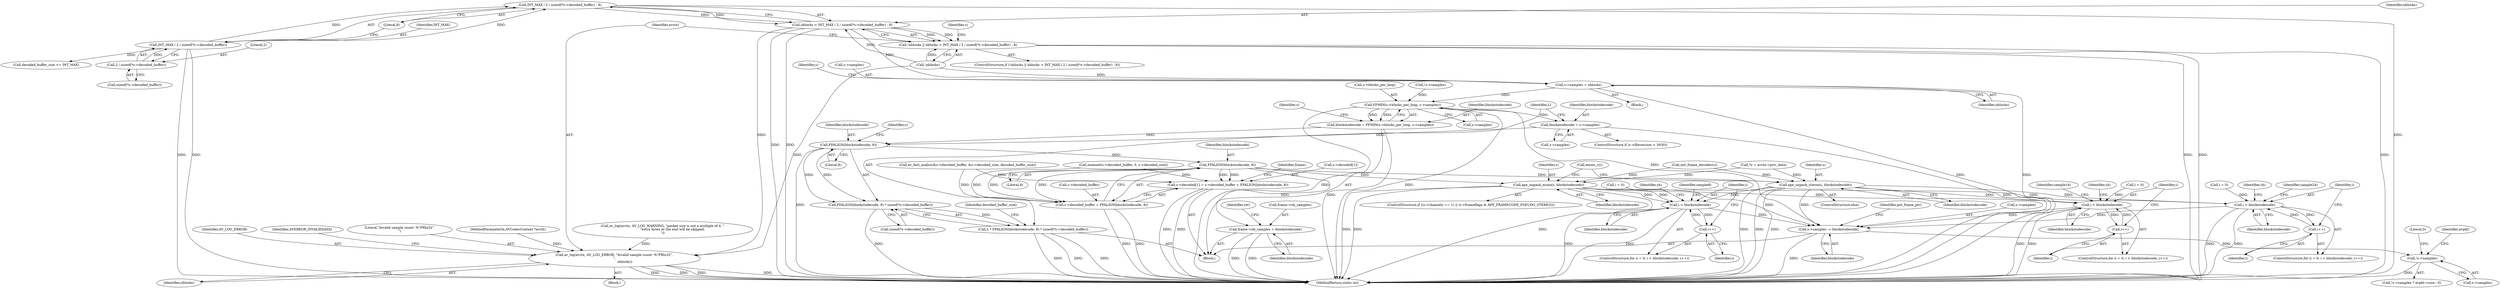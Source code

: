 digraph "0_FFmpeg_ba4beaf6149f7241c8bd85fe853318c2f6837ad0@API" {
"1000370" [label="(Call,INT_MAX / 2 / sizeof(*s->decoded_buffer) - 8)"];
"1000371" [label="(Call,INT_MAX / 2 / sizeof(*s->decoded_buffer))"];
"1000373" [label="(Call,2 / sizeof(*s->decoded_buffer))"];
"1000368" [label="(Call,nblocks > INT_MAX / 2 / sizeof(*s->decoded_buffer) - 8)"];
"1000365" [label="(Call,!nblocks || nblocks > INT_MAX / 2 / sizeof(*s->decoded_buffer) - 8)"];
"1000382" [label="(Call,av_log(avctx, AV_LOG_ERROR, \"Invalid sample count: %\"PRIu32\".\n\",\n                    nblocks))"];
"1000401" [label="(Call,s->samples = nblocks)"];
"1000422" [label="(Call,FFMIN(s->blocks_per_loop, s->samples))"];
"1000420" [label="(Call,blockstodecode = FFMIN(s->blocks_per_loop, s->samples))"];
"1000443" [label="(Call,FFALIGN(blockstodecode, 8))"];
"1000442" [label="(Call,FFALIGN(blockstodecode, 8) * sizeof(*s->decoded_buffer))"];
"1000440" [label="(Call,L * FFALIGN(blockstodecode, 8) * sizeof(*s->decoded_buffer))"];
"1000500" [label="(Call,FFALIGN(blockstodecode, 8))"];
"1000490" [label="(Call,s->decoded[1] = s->decoded_buffer + FFALIGN(blockstodecode, 8))"];
"1000496" [label="(Call,s->decoded_buffer + FFALIGN(blockstodecode, 8))"];
"1000503" [label="(Call,frame->nb_samples = blockstodecode)"];
"1000536" [label="(Call,ape_unpack_mono(s, blockstodecode))"];
"1000591" [label="(Call,i < blockstodecode)"];
"1000594" [label="(Call,i++)"];
"1000700" [label="(Call,s->samples -= blockstodecode)"];
"1000711" [label="(Call,!s->samples)"];
"1000638" [label="(Call,i < blockstodecode)"];
"1000641" [label="(Call,i++)"];
"1000681" [label="(Call,i < blockstodecode)"];
"1000684" [label="(Call,i++)"];
"1000540" [label="(Call,ape_unpack_stereo(s, blockstodecode))"];
"1000435" [label="(Call,blockstodecode = s->samples)"];
"1000503" [label="(Call,frame->nb_samples = blockstodecode)"];
"1000369" [label="(Identifier,nblocks)"];
"1000371" [label="(Call,INT_MAX / 2 / sizeof(*s->decoded_buffer))"];
"1000707" [label="(Identifier,got_frame_ptr)"];
"1000710" [label="(Call,!s->samples ? avpkt->size : 0)"];
"1000538" [label="(Identifier,blockstodecode)"];
"1000420" [label="(Call,blockstodecode = FFMIN(s->blocks_per_loop, s->samples))"];
"1000712" [label="(Call,s->samples)"];
"1000524" [label="(ControlStructure,if ((s->channels == 1) || (s->frameflags & APE_FRAMECODE_PSEUDO_STEREO)))"];
"1000711" [label="(Call,!s->samples)"];
"1000432" [label="(Identifier,s)"];
"1000541" [label="(Identifier,s)"];
"1000445" [label="(Literal,8)"];
"1000537" [label="(Identifier,s)"];
"1000640" [label="(Identifier,blockstodecode)"];
"1000642" [label="(Identifier,i)"];
"1000646" [label="(Identifier,sample16)"];
"1000689" [label="(Identifier,sample24)"];
"1000685" [label="(Identifier,i)"];
"1000591" [label="(Call,i < blockstodecode)"];
"1000588" [label="(Call,i = 0)"];
"1000449" [label="(Identifier,s)"];
"1000599" [label="(Identifier,sample8)"];
"1000386" [label="(Identifier,nblocks)"];
"1000587" [label="(ControlStructure,for (i = 0; i < blockstodecode; i++))"];
"1000638" [label="(Call,i < blockstodecode)"];
"1000146" [label="(Block,)"];
"1000507" [label="(Identifier,blockstodecode)"];
"1000473" [label="(Call,memset(s->decoded_buffer, 0, s->decoded_size))"];
"1000593" [label="(Identifier,blockstodecode)"];
"1000106" [label="(MethodParameterIn,AVCodecContext *avctx)"];
"1000536" [label="(Call,ape_unpack_mono(s, blockstodecode))"];
"1000189" [label="(Call,av_log(avctx, AV_LOG_WARNING, \"packet size is not a multiple of 4. \"\n                   \"extra bytes at the end will be skipped.\n\"))"];
"1000719" [label="(MethodReturn,static int)"];
"1000444" [label="(Identifier,blockstodecode)"];
"1000453" [label="(Identifier,decoded_buffer_size)"];
"1000511" [label="(Identifier,ret)"];
"1000441" [label="(Identifier,L)"];
"1000678" [label="(Call,i = 0)"];
"1000365" [label="(Call,!nblocks || nblocks > INT_MAX / 2 / sizeof(*s->decoded_buffer) - 8)"];
"1000623" [label="(Identifier,ch)"];
"1000634" [label="(ControlStructure,for (i = 0; i < blockstodecode; i++))"];
"1000421" [label="(Identifier,blockstodecode)"];
"1000383" [label="(Identifier,avctx)"];
"1000384" [label="(Identifier,AV_LOG_ERROR)"];
"1000435" [label="(Call,blockstodecode = s->samples)"];
"1000455" [label="(Call,av_fast_malloc(&s->decoded_buffer, &s->decoded_size, decoded_buffer_size))"];
"1000401" [label="(Call,s->samples = nblocks)"];
"1000505" [label="(Identifier,frame)"];
"1000372" [label="(Identifier,INT_MAX)"];
"1000543" [label="(Call,emms_c())"];
"1000684" [label="(Call,i++)"];
"1000422" [label="(Call,FFMIN(s->blocks_per_loop, s->samples))"];
"1000388" [label="(Identifier,AVERROR_INVALIDDATA)"];
"1000442" [label="(Call,FFALIGN(blockstodecode, 8) * sizeof(*s->decoded_buffer))"];
"1000446" [label="(Call,sizeof(*s->decoded_buffer))"];
"1000409" [label="(Identifier,s)"];
"1000381" [label="(Block,)"];
"1000595" [label="(Identifier,i)"];
"1000716" [label="(Identifier,avpkt)"];
"1000594" [label="(Call,i++)"];
"1000370" [label="(Call,INT_MAX / 2 / sizeof(*s->decoded_buffer) - 8)"];
"1000366" [label="(Call,!nblocks)"];
"1000700" [label="(Call,s->samples -= blockstodecode)"];
"1000426" [label="(Call,s->samples)"];
"1000682" [label="(Identifier,i)"];
"1000429" [label="(ControlStructure,if (s->fileversion < 3930))"];
"1000502" [label="(Literal,8)"];
"1000392" [label="(Identifier,s)"];
"1000368" [label="(Call,nblocks > INT_MAX / 2 / sizeof(*s->decoded_buffer) - 8)"];
"1000540" [label="(Call,ape_unpack_stereo(s, blockstodecode))"];
"1000497" [label="(Call,s->decoded_buffer)"];
"1000375" [label="(Call,sizeof(*s->decoded_buffer))"];
"1000718" [label="(Literal,0)"];
"1000452" [label="(Call,decoded_buffer_size <= INT_MAX)"];
"1000440" [label="(Call,L * FFALIGN(blockstodecode, 8) * sizeof(*s->decoded_buffer))"];
"1000110" [label="(Block,)"];
"1000501" [label="(Identifier,blockstodecode)"];
"1000542" [label="(Identifier,blockstodecode)"];
"1000391" [label="(Call,init_frame_decoder(s))"];
"1000364" [label="(ControlStructure,if (!nblocks || nblocks > INT_MAX / 2 / sizeof(*s->decoded_buffer) - 8))"];
"1000385" [label="(Literal,\"Invalid sample count: %\"PRIu32\".\n\")"];
"1000641" [label="(Call,i++)"];
"1000402" [label="(Call,s->samples)"];
"1000373" [label="(Call,2 / sizeof(*s->decoded_buffer))"];
"1000423" [label="(Call,s->blocks_per_loop)"];
"1000437" [label="(Call,s->samples)"];
"1000539" [label="(ControlStructure,else)"];
"1000374" [label="(Literal,2)"];
"1000443" [label="(Call,FFALIGN(blockstodecode, 8))"];
"1000491" [label="(Call,s->decoded[1])"];
"1000677" [label="(ControlStructure,for (i = 0; i < blockstodecode; i++))"];
"1000592" [label="(Identifier,i)"];
"1000142" [label="(Call,!s->samples)"];
"1000681" [label="(Call,i < blockstodecode)"];
"1000382" [label="(Call,av_log(avctx, AV_LOG_ERROR, \"Invalid sample count: %\"PRIu32\".\n\",\n                    nblocks))"];
"1000500" [label="(Call,FFALIGN(blockstodecode, 8))"];
"1000704" [label="(Identifier,blockstodecode)"];
"1000639" [label="(Identifier,i)"];
"1000380" [label="(Literal,8)"];
"1000490" [label="(Call,s->decoded[1] = s->decoded_buffer + FFALIGN(blockstodecode, 8))"];
"1000683" [label="(Identifier,blockstodecode)"];
"1000666" [label="(Identifier,ch)"];
"1000701" [label="(Call,s->samples)"];
"1000504" [label="(Call,frame->nb_samples)"];
"1000405" [label="(Identifier,nblocks)"];
"1000122" [label="(Call,*s = avctx->priv_data)"];
"1000576" [label="(Identifier,ch)"];
"1000635" [label="(Call,i = 0)"];
"1000496" [label="(Call,s->decoded_buffer + FFALIGN(blockstodecode, 8))"];
"1000436" [label="(Identifier,blockstodecode)"];
"1000370" -> "1000368"  [label="AST: "];
"1000370" -> "1000380"  [label="CFG: "];
"1000371" -> "1000370"  [label="AST: "];
"1000380" -> "1000370"  [label="AST: "];
"1000368" -> "1000370"  [label="CFG: "];
"1000370" -> "1000719"  [label="DDG: "];
"1000370" -> "1000368"  [label="DDG: "];
"1000370" -> "1000368"  [label="DDG: "];
"1000371" -> "1000370"  [label="DDG: "];
"1000371" -> "1000370"  [label="DDG: "];
"1000371" -> "1000373"  [label="CFG: "];
"1000372" -> "1000371"  [label="AST: "];
"1000373" -> "1000371"  [label="AST: "];
"1000380" -> "1000371"  [label="CFG: "];
"1000371" -> "1000719"  [label="DDG: "];
"1000371" -> "1000719"  [label="DDG: "];
"1000373" -> "1000371"  [label="DDG: "];
"1000371" -> "1000452"  [label="DDG: "];
"1000373" -> "1000375"  [label="CFG: "];
"1000374" -> "1000373"  [label="AST: "];
"1000375" -> "1000373"  [label="AST: "];
"1000368" -> "1000365"  [label="AST: "];
"1000369" -> "1000368"  [label="AST: "];
"1000365" -> "1000368"  [label="CFG: "];
"1000368" -> "1000719"  [label="DDG: "];
"1000368" -> "1000719"  [label="DDG: "];
"1000368" -> "1000365"  [label="DDG: "];
"1000368" -> "1000365"  [label="DDG: "];
"1000366" -> "1000368"  [label="DDG: "];
"1000368" -> "1000382"  [label="DDG: "];
"1000368" -> "1000401"  [label="DDG: "];
"1000365" -> "1000364"  [label="AST: "];
"1000365" -> "1000366"  [label="CFG: "];
"1000366" -> "1000365"  [label="AST: "];
"1000383" -> "1000365"  [label="CFG: "];
"1000392" -> "1000365"  [label="CFG: "];
"1000365" -> "1000719"  [label="DDG: "];
"1000365" -> "1000719"  [label="DDG: "];
"1000365" -> "1000719"  [label="DDG: "];
"1000366" -> "1000365"  [label="DDG: "];
"1000382" -> "1000381"  [label="AST: "];
"1000382" -> "1000386"  [label="CFG: "];
"1000383" -> "1000382"  [label="AST: "];
"1000384" -> "1000382"  [label="AST: "];
"1000385" -> "1000382"  [label="AST: "];
"1000386" -> "1000382"  [label="AST: "];
"1000388" -> "1000382"  [label="CFG: "];
"1000382" -> "1000719"  [label="DDG: "];
"1000382" -> "1000719"  [label="DDG: "];
"1000382" -> "1000719"  [label="DDG: "];
"1000382" -> "1000719"  [label="DDG: "];
"1000189" -> "1000382"  [label="DDG: "];
"1000106" -> "1000382"  [label="DDG: "];
"1000366" -> "1000382"  [label="DDG: "];
"1000401" -> "1000146"  [label="AST: "];
"1000401" -> "1000405"  [label="CFG: "];
"1000402" -> "1000401"  [label="AST: "];
"1000405" -> "1000401"  [label="AST: "];
"1000409" -> "1000401"  [label="CFG: "];
"1000401" -> "1000719"  [label="DDG: "];
"1000401" -> "1000719"  [label="DDG: "];
"1000366" -> "1000401"  [label="DDG: "];
"1000401" -> "1000422"  [label="DDG: "];
"1000422" -> "1000420"  [label="AST: "];
"1000422" -> "1000426"  [label="CFG: "];
"1000423" -> "1000422"  [label="AST: "];
"1000426" -> "1000422"  [label="AST: "];
"1000420" -> "1000422"  [label="CFG: "];
"1000422" -> "1000719"  [label="DDG: "];
"1000422" -> "1000719"  [label="DDG: "];
"1000422" -> "1000420"  [label="DDG: "];
"1000422" -> "1000420"  [label="DDG: "];
"1000142" -> "1000422"  [label="DDG: "];
"1000422" -> "1000435"  [label="DDG: "];
"1000422" -> "1000700"  [label="DDG: "];
"1000420" -> "1000110"  [label="AST: "];
"1000421" -> "1000420"  [label="AST: "];
"1000432" -> "1000420"  [label="CFG: "];
"1000420" -> "1000719"  [label="DDG: "];
"1000420" -> "1000443"  [label="DDG: "];
"1000443" -> "1000442"  [label="AST: "];
"1000443" -> "1000445"  [label="CFG: "];
"1000444" -> "1000443"  [label="AST: "];
"1000445" -> "1000443"  [label="AST: "];
"1000449" -> "1000443"  [label="CFG: "];
"1000443" -> "1000719"  [label="DDG: "];
"1000443" -> "1000442"  [label="DDG: "];
"1000443" -> "1000442"  [label="DDG: "];
"1000435" -> "1000443"  [label="DDG: "];
"1000443" -> "1000500"  [label="DDG: "];
"1000442" -> "1000440"  [label="AST: "];
"1000442" -> "1000446"  [label="CFG: "];
"1000446" -> "1000442"  [label="AST: "];
"1000440" -> "1000442"  [label="CFG: "];
"1000442" -> "1000719"  [label="DDG: "];
"1000442" -> "1000440"  [label="DDG: "];
"1000440" -> "1000110"  [label="AST: "];
"1000441" -> "1000440"  [label="AST: "];
"1000453" -> "1000440"  [label="CFG: "];
"1000440" -> "1000719"  [label="DDG: "];
"1000440" -> "1000719"  [label="DDG: "];
"1000440" -> "1000719"  [label="DDG: "];
"1000500" -> "1000496"  [label="AST: "];
"1000500" -> "1000502"  [label="CFG: "];
"1000501" -> "1000500"  [label="AST: "];
"1000502" -> "1000500"  [label="AST: "];
"1000496" -> "1000500"  [label="CFG: "];
"1000500" -> "1000490"  [label="DDG: "];
"1000500" -> "1000490"  [label="DDG: "];
"1000500" -> "1000496"  [label="DDG: "];
"1000500" -> "1000496"  [label="DDG: "];
"1000500" -> "1000503"  [label="DDG: "];
"1000500" -> "1000536"  [label="DDG: "];
"1000500" -> "1000540"  [label="DDG: "];
"1000490" -> "1000110"  [label="AST: "];
"1000490" -> "1000496"  [label="CFG: "];
"1000491" -> "1000490"  [label="AST: "];
"1000496" -> "1000490"  [label="AST: "];
"1000505" -> "1000490"  [label="CFG: "];
"1000490" -> "1000719"  [label="DDG: "];
"1000490" -> "1000719"  [label="DDG: "];
"1000455" -> "1000490"  [label="DDG: "];
"1000473" -> "1000490"  [label="DDG: "];
"1000497" -> "1000496"  [label="AST: "];
"1000496" -> "1000719"  [label="DDG: "];
"1000496" -> "1000719"  [label="DDG: "];
"1000455" -> "1000496"  [label="DDG: "];
"1000473" -> "1000496"  [label="DDG: "];
"1000503" -> "1000110"  [label="AST: "];
"1000503" -> "1000507"  [label="CFG: "];
"1000504" -> "1000503"  [label="AST: "];
"1000507" -> "1000503"  [label="AST: "];
"1000511" -> "1000503"  [label="CFG: "];
"1000503" -> "1000719"  [label="DDG: "];
"1000503" -> "1000719"  [label="DDG: "];
"1000536" -> "1000524"  [label="AST: "];
"1000536" -> "1000538"  [label="CFG: "];
"1000537" -> "1000536"  [label="AST: "];
"1000538" -> "1000536"  [label="AST: "];
"1000543" -> "1000536"  [label="CFG: "];
"1000536" -> "1000719"  [label="DDG: "];
"1000536" -> "1000719"  [label="DDG: "];
"1000536" -> "1000719"  [label="DDG: "];
"1000391" -> "1000536"  [label="DDG: "];
"1000122" -> "1000536"  [label="DDG: "];
"1000536" -> "1000591"  [label="DDG: "];
"1000536" -> "1000638"  [label="DDG: "];
"1000536" -> "1000681"  [label="DDG: "];
"1000536" -> "1000700"  [label="DDG: "];
"1000591" -> "1000587"  [label="AST: "];
"1000591" -> "1000593"  [label="CFG: "];
"1000592" -> "1000591"  [label="AST: "];
"1000593" -> "1000591"  [label="AST: "];
"1000599" -> "1000591"  [label="CFG: "];
"1000576" -> "1000591"  [label="CFG: "];
"1000591" -> "1000719"  [label="DDG: "];
"1000591" -> "1000719"  [label="DDG: "];
"1000588" -> "1000591"  [label="DDG: "];
"1000594" -> "1000591"  [label="DDG: "];
"1000540" -> "1000591"  [label="DDG: "];
"1000591" -> "1000594"  [label="DDG: "];
"1000591" -> "1000700"  [label="DDG: "];
"1000594" -> "1000587"  [label="AST: "];
"1000594" -> "1000595"  [label="CFG: "];
"1000595" -> "1000594"  [label="AST: "];
"1000592" -> "1000594"  [label="CFG: "];
"1000700" -> "1000110"  [label="AST: "];
"1000700" -> "1000704"  [label="CFG: "];
"1000701" -> "1000700"  [label="AST: "];
"1000704" -> "1000700"  [label="AST: "];
"1000707" -> "1000700"  [label="CFG: "];
"1000700" -> "1000719"  [label="DDG: "];
"1000638" -> "1000700"  [label="DDG: "];
"1000681" -> "1000700"  [label="DDG: "];
"1000540" -> "1000700"  [label="DDG: "];
"1000700" -> "1000711"  [label="DDG: "];
"1000711" -> "1000710"  [label="AST: "];
"1000711" -> "1000712"  [label="CFG: "];
"1000712" -> "1000711"  [label="AST: "];
"1000716" -> "1000711"  [label="CFG: "];
"1000718" -> "1000711"  [label="CFG: "];
"1000711" -> "1000719"  [label="DDG: "];
"1000638" -> "1000634"  [label="AST: "];
"1000638" -> "1000640"  [label="CFG: "];
"1000639" -> "1000638"  [label="AST: "];
"1000640" -> "1000638"  [label="AST: "];
"1000646" -> "1000638"  [label="CFG: "];
"1000623" -> "1000638"  [label="CFG: "];
"1000638" -> "1000719"  [label="DDG: "];
"1000638" -> "1000719"  [label="DDG: "];
"1000635" -> "1000638"  [label="DDG: "];
"1000641" -> "1000638"  [label="DDG: "];
"1000540" -> "1000638"  [label="DDG: "];
"1000638" -> "1000641"  [label="DDG: "];
"1000641" -> "1000634"  [label="AST: "];
"1000641" -> "1000642"  [label="CFG: "];
"1000642" -> "1000641"  [label="AST: "];
"1000639" -> "1000641"  [label="CFG: "];
"1000681" -> "1000677"  [label="AST: "];
"1000681" -> "1000683"  [label="CFG: "];
"1000682" -> "1000681"  [label="AST: "];
"1000683" -> "1000681"  [label="AST: "];
"1000689" -> "1000681"  [label="CFG: "];
"1000666" -> "1000681"  [label="CFG: "];
"1000681" -> "1000719"  [label="DDG: "];
"1000681" -> "1000719"  [label="DDG: "];
"1000684" -> "1000681"  [label="DDG: "];
"1000678" -> "1000681"  [label="DDG: "];
"1000540" -> "1000681"  [label="DDG: "];
"1000681" -> "1000684"  [label="DDG: "];
"1000684" -> "1000677"  [label="AST: "];
"1000684" -> "1000685"  [label="CFG: "];
"1000685" -> "1000684"  [label="AST: "];
"1000682" -> "1000684"  [label="CFG: "];
"1000540" -> "1000539"  [label="AST: "];
"1000540" -> "1000542"  [label="CFG: "];
"1000541" -> "1000540"  [label="AST: "];
"1000542" -> "1000540"  [label="AST: "];
"1000543" -> "1000540"  [label="CFG: "];
"1000540" -> "1000719"  [label="DDG: "];
"1000540" -> "1000719"  [label="DDG: "];
"1000540" -> "1000719"  [label="DDG: "];
"1000391" -> "1000540"  [label="DDG: "];
"1000122" -> "1000540"  [label="DDG: "];
"1000435" -> "1000429"  [label="AST: "];
"1000435" -> "1000437"  [label="CFG: "];
"1000436" -> "1000435"  [label="AST: "];
"1000437" -> "1000435"  [label="AST: "];
"1000441" -> "1000435"  [label="CFG: "];
"1000435" -> "1000719"  [label="DDG: "];
}
